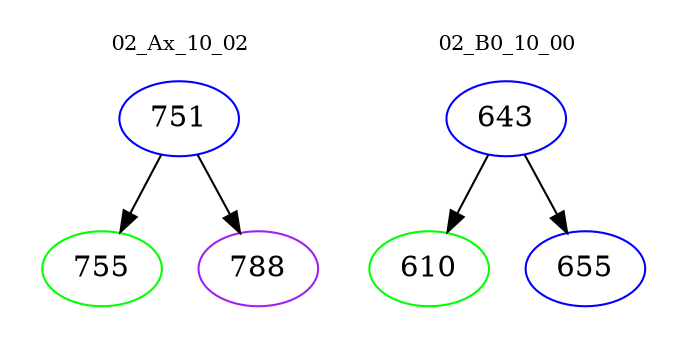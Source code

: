 digraph{
subgraph cluster_0 {
color = white
label = "02_Ax_10_02";
fontsize=10;
T0_751 [label="751", color="blue"]
T0_751 -> T0_755 [color="black"]
T0_755 [label="755", color="green"]
T0_751 -> T0_788 [color="black"]
T0_788 [label="788", color="purple"]
}
subgraph cluster_1 {
color = white
label = "02_B0_10_00";
fontsize=10;
T1_643 [label="643", color="blue"]
T1_643 -> T1_610 [color="black"]
T1_610 [label="610", color="green"]
T1_643 -> T1_655 [color="black"]
T1_655 [label="655", color="blue"]
}
}
